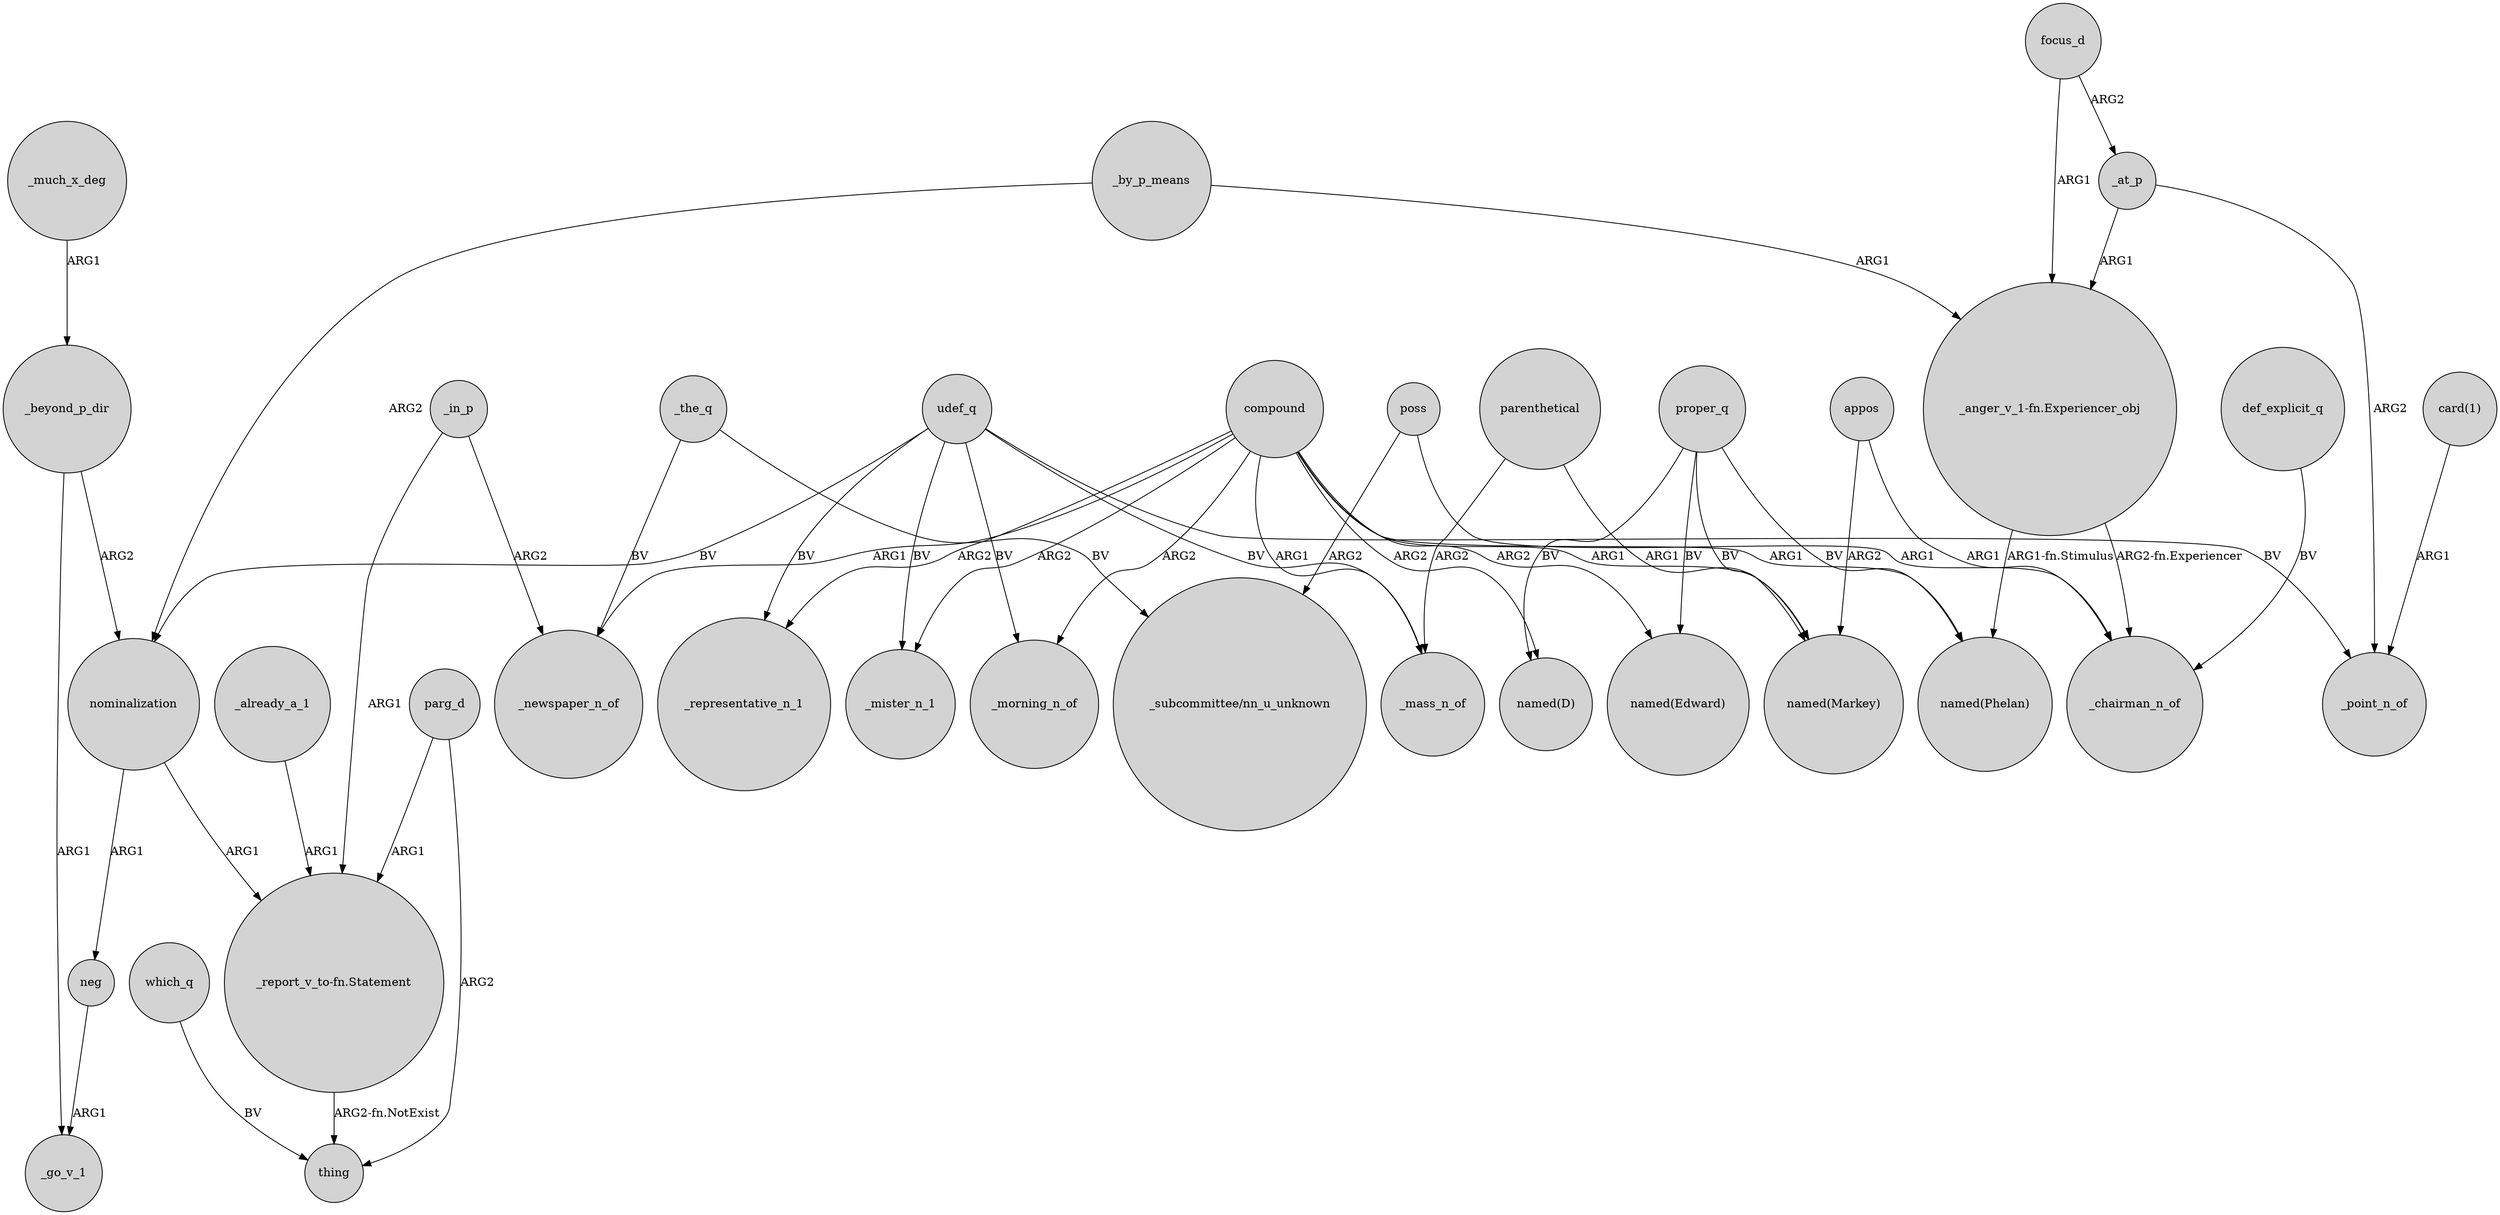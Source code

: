 digraph {
	node [shape=circle style=filled]
	_beyond_p_dir -> _go_v_1 [label=ARG1]
	_in_p -> _newspaper_n_of [label=ARG2]
	_by_p_means -> nominalization [label=ARG2]
	"_report_v_to-fn.Statement" -> thing [label="ARG2-fn.NotExist"]
	compound -> _morning_n_of [label=ARG2]
	appos -> _chairman_n_of [label=ARG1]
	"_anger_v_1-fn.Experiencer_obj" -> _chairman_n_of [label="ARG2-fn.Experiencer"]
	parg_d -> thing [label=ARG2]
	udef_q -> _mass_n_of [label=BV]
	compound -> _mister_n_1 [label=ARG2]
	focus_d -> "_anger_v_1-fn.Experiencer_obj" [label=ARG1]
	udef_q -> _mister_n_1 [label=BV]
	_already_a_1 -> "_report_v_to-fn.Statement" [label=ARG1]
	compound -> "named(Markey)" [label=ARG1]
	focus_d -> _at_p [label=ARG2]
	compound -> _mass_n_of [label=ARG1]
	appos -> "named(Markey)" [label=ARG2]
	parenthetical -> _mass_n_of [label=ARG2]
	_by_p_means -> "_anger_v_1-fn.Experiencer_obj" [label=ARG1]
	compound -> _representative_n_1 [label=ARG2]
	compound -> "named(Edward)" [label=ARG2]
	_at_p -> "_anger_v_1-fn.Experiencer_obj" [label=ARG1]
	"_anger_v_1-fn.Experiencer_obj" -> "named(Phelan)" [label="ARG1-fn.Stimulus"]
	"card(1)" -> _point_n_of [label=ARG1]
	parg_d -> "_report_v_to-fn.Statement" [label=ARG1]
	compound -> _newspaper_n_of [label=ARG1]
	compound -> "named(Phelan)" [label=ARG1]
	compound -> "named(D)" [label=ARG2]
	poss -> "_subcommittee/nn_u_unknown" [label=ARG2]
	_at_p -> _point_n_of [label=ARG2]
	udef_q -> nominalization [label=BV]
	udef_q -> _representative_n_1 [label=BV]
	nominalization -> neg [label=ARG1]
	_beyond_p_dir -> nominalization [label=ARG2]
	proper_q -> "named(D)" [label=BV]
	_in_p -> "_report_v_to-fn.Statement" [label=ARG1]
	_the_q -> "_subcommittee/nn_u_unknown" [label=BV]
	proper_q -> "named(Phelan)" [label=BV]
	_the_q -> _newspaper_n_of [label=BV]
	proper_q -> "named(Edward)" [label=BV]
	parenthetical -> "named(Markey)" [label=ARG1]
	_much_x_deg -> _beyond_p_dir [label=ARG1]
	nominalization -> "_report_v_to-fn.Statement" [label=ARG1]
	def_explicit_q -> _chairman_n_of [label=BV]
	neg -> _go_v_1 [label=ARG1]
	udef_q -> _morning_n_of [label=BV]
	proper_q -> "named(Markey)" [label=BV]
	poss -> _chairman_n_of [label=ARG1]
	udef_q -> _point_n_of [label=BV]
	which_q -> thing [label=BV]
}
